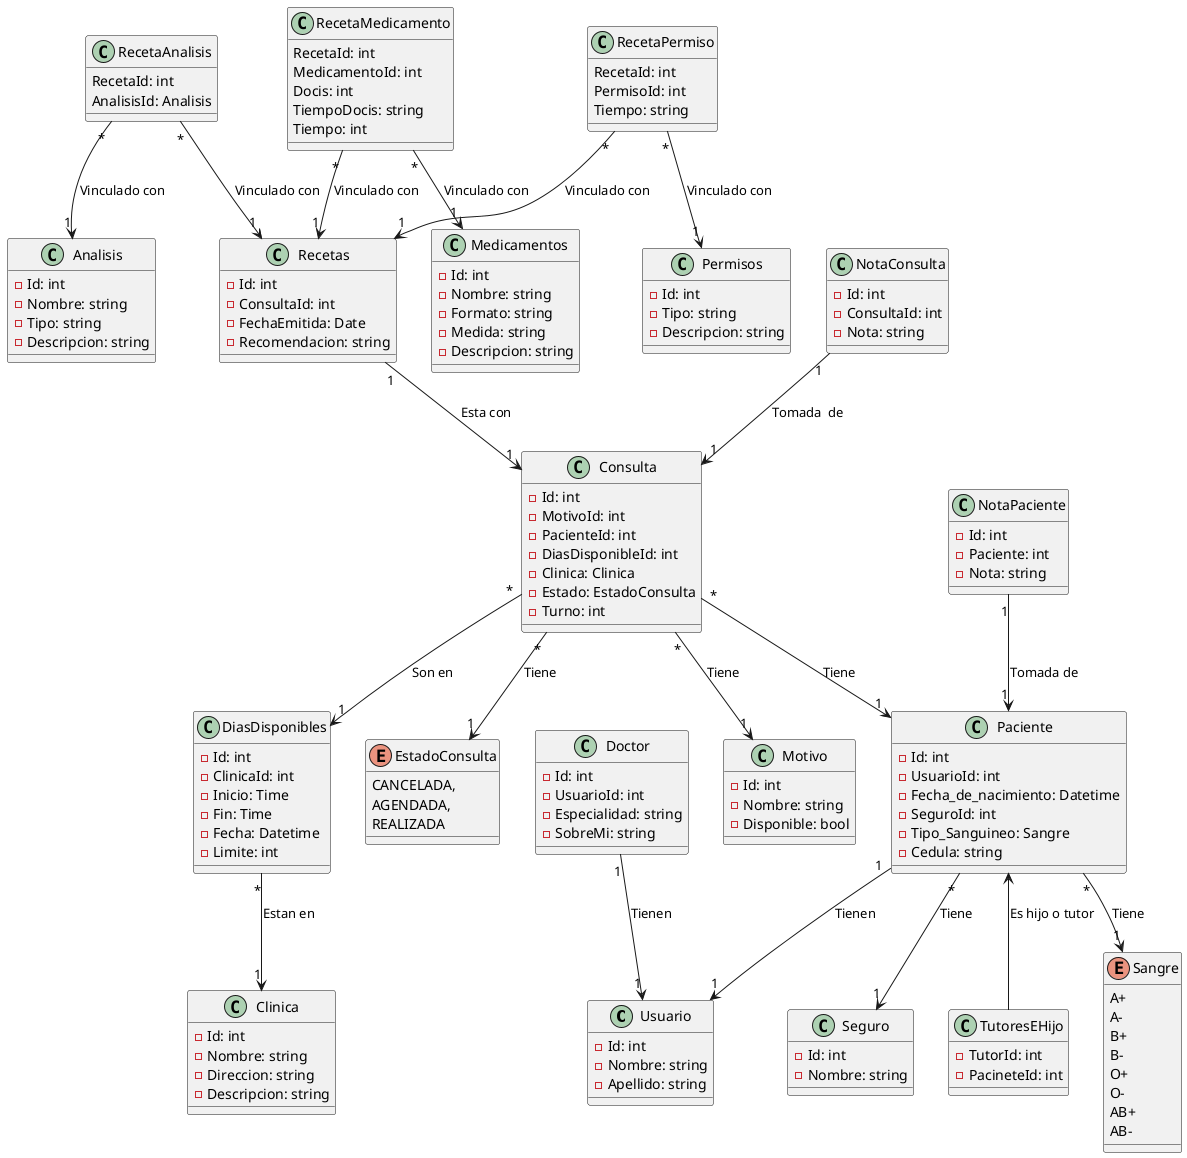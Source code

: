 @startuml

' Clases principales
class Usuario {
    -Id: int
    -Nombre: string
    -Apellido: string
}


class Paciente {
    -Id: int
    -UsuarioId: int
    -Fecha_de_nacimiento: Datetime 
    -SeguroId: int
    -Tipo_Sanguineo: Sangre
    -Cedula: string
}

class Doctor {
    -Id: int
    -UsuarioId: int
    -Especialidad: string
    -SobreMi: string
}

class Seguro {
    -Id: int
    -Nombre: string
}

class TutoresEHijo
{
    -TutorId: int
    -PacineteId: int
}

class Motivo{
    -Id: int
    -Nombre: string
    -Disponible: bool
}

class Clinica {
    -Id: int 
    -Nombre: string
    -Direccion: string
    -Descripcion: string
}

class DiasDisponibles {
    -Id: int
    -ClinicaId: int 
    -Inicio: Time
    -Fin: Time 
    -Fecha: Datetime
    -Limite: int
}

class Consulta{
    -Id: int
    -MotivoId: int 
    -PacienteId: int
    -DiasDisponibleId: int
    -Clinica: Clinica
    -Estado: EstadoConsulta
    -Turno: int
}

class Recetas {
    -Id: int
    -ConsultaId: int
    -FechaEmitida: Date
    -Recomendacion: string
}

class Permisos {
    -Id: int 
    -Tipo: string
    -Descripcion: string
}

class Medicamentos {
    -Id: int
    -Nombre: string
    -Formato: string
    -Medida: string
    -Descripcion: string
}

class Analisis {
    -Id: int 
    -Nombre: string
    -Tipo: string
    -Descripcion: string
}

class RecetaAnalisis{
    RecetaId: int
    AnalisisId: Analisis
}

class RecetaMedicamento {
    RecetaId: int
    MedicamentoId: int
    Docis: int
    TiempoDocis: string
    Tiempo: int
}

class RecetaPermiso {
    RecetaId: int
    PermisoId: int
    Tiempo: string
}

class NotaConsulta {
    -Id: int
    -ConsultaId: int
    -Nota: string 
}

class NotaPaciente {
    -Id: int
    -Paciente: int
    -Nota: string
}


enum Sangre{
    A+
    A-
    B+
    B-
    O+
    O-
    AB+
    AB-
}

enum EstadoConsulta{
    CANCELADA,
    AGENDADA,
    REALIZADA
}

' Relaciones
Paciente  <-- TutoresEHijo : Es hijo o tutor
Paciente "*" --> "1" Seguro : Tiene 
Paciente "*" --> "1" Sangre : Tiene
Consulta "*" --> "1" Motivo : Tiene
Consulta "*" -->  "1" EstadoConsulta : Tiene
Consulta "*" --> "1" Paciente : Tiene
Consulta "*" --> "1" DiasDisponibles : Son en  
NotaConsulta "1" --> "1" Consulta : Tomada  de
NotaPaciente "1" --> "1" Paciente : Tomada de
DiasDisponibles "*" --> "1" Clinica : Estan en
Recetas "1" --> "1" Consulta : Esta con
RecetaAnalisis "*" --> "1" Recetas : Vinculado con
RecetaAnalisis "*" --> "1" Analisis : Vinculado con
RecetaMedicamento "*" --> "1" Recetas : Vinculado con
RecetaMedicamento "*" --> "1" Medicamentos : Vinculado con
RecetaPermiso "*" --> "1" Recetas : Vinculado con
RecetaPermiso "*" --> "1" Permisos : Vinculado con
Paciente "1" --> "1" Usuario : Tienen
Doctor  "1" --> "1" Usuario : Tienen
@enduml
